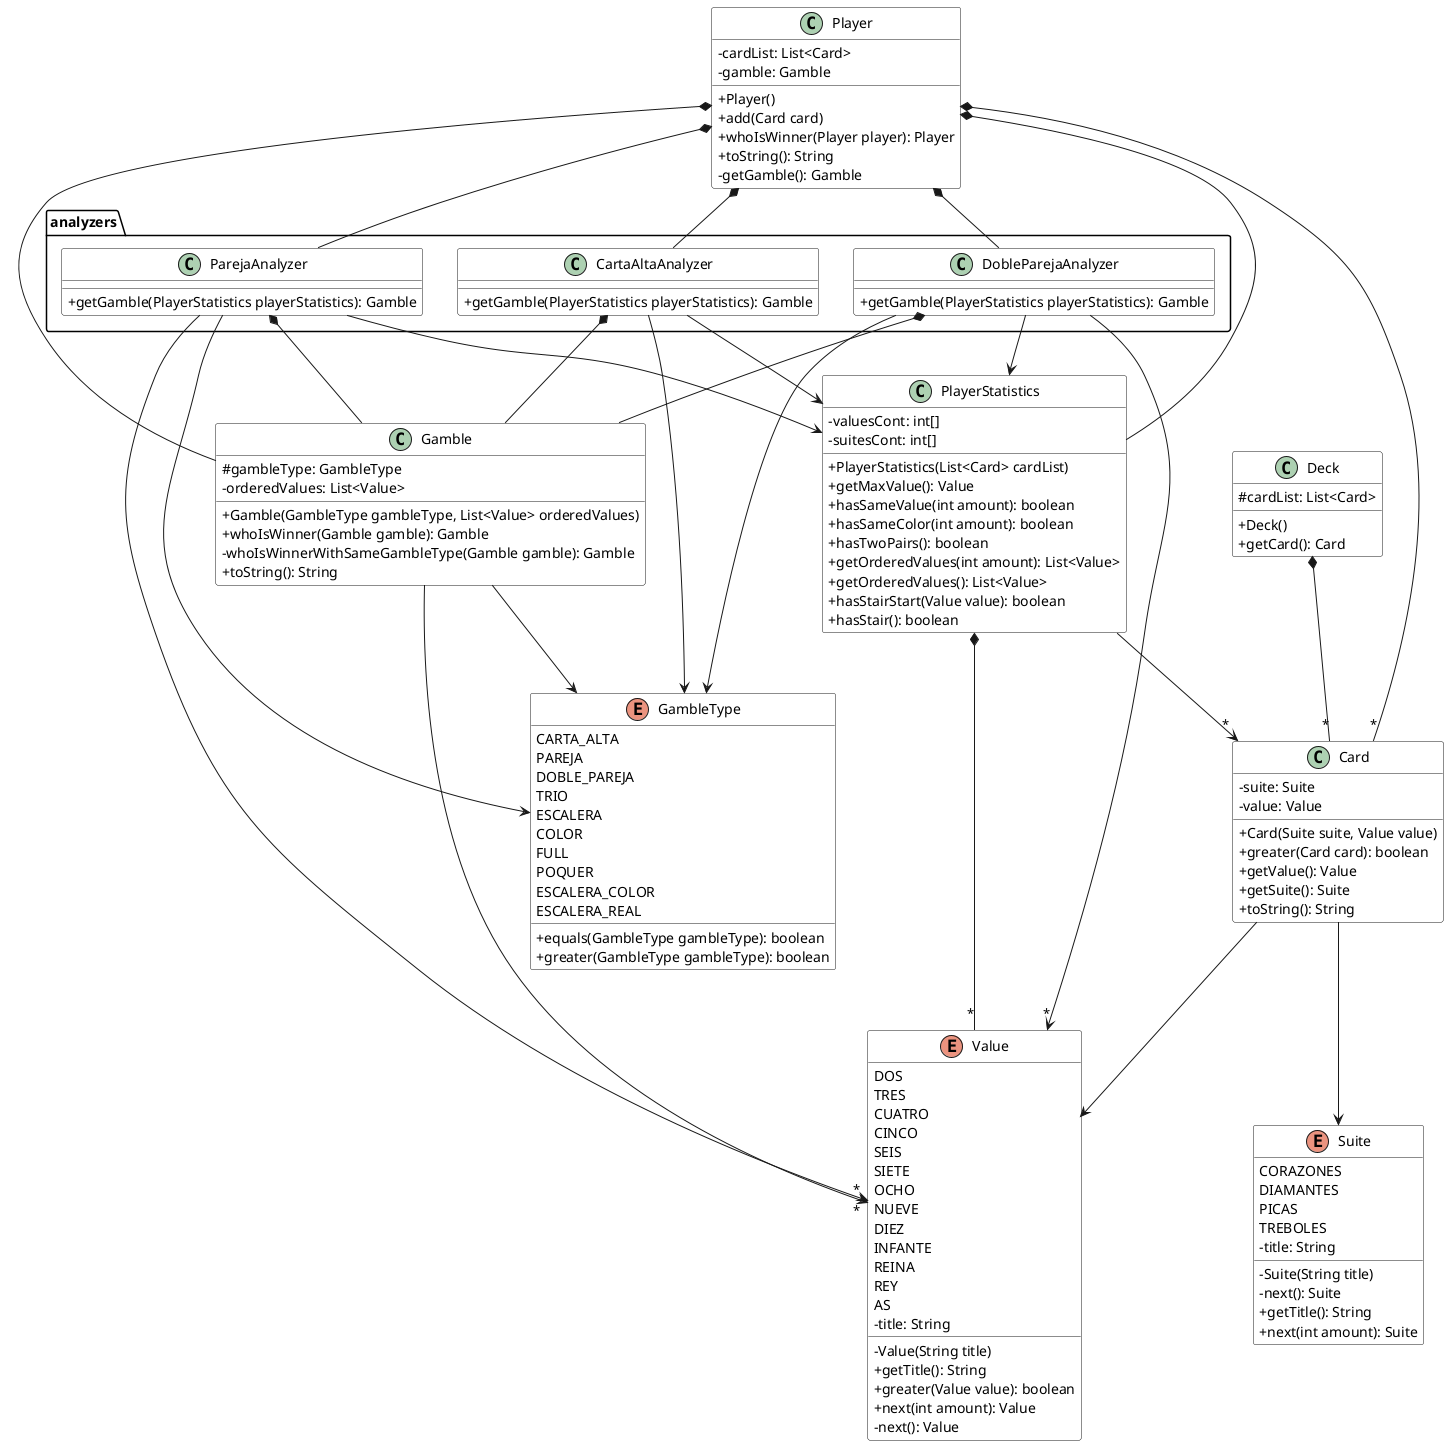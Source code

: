 @startuml poker
skinparam ClassBackgroundColor white
skinparam classAttributeIconSize 0
show circle

class Deck {
# cardList: List<Card>
+ Deck()
+ getCard(): Card
}

class Card {
- suite: Suite
- value: Value
+ Card(Suite suite, Value value)
+ greater(Card card): boolean
+ getValue(): Value
+ getSuite(): Suite
+ toString(): String
}

enum GambleType {
CARTA_ALTA
PAREJA
DOBLE_PAREJA
TRIO
ESCALERA
COLOR
FULL
POQUER
ESCALERA_COLOR
ESCALERA_REAL
+ equals(GambleType gambleType): boolean
+ greater(GambleType gambleType): boolean
}

class Player {
- cardList: List<Card>
- gamble: Gamble
+ Player()
+ add(Card card)
+ whoIsWinner(Player player): Player
+ toString(): String
- getGamble(): Gamble
}

enum Suite {
CORAZONES
DIAMANTES
PICAS
TREBOLES
- title: String
- Suite(String title)
- next(): Suite
+ getTitle(): String
+ next(int amount): Suite
}

enum Value{
DOS
TRES
CUATRO
CINCO
SEIS
SIETE
OCHO
NUEVE
DIEZ
INFANTE
REINA
REY
AS
- title: String
- Value(String title)
+ getTitle(): String
+ greater(Value value): boolean
+ next(int amount): Value
- next(): Value
}

class Gamble {
# gambleType: GambleType
- orderedValues: List<Value>
+ Gamble(GambleType gambleType, List<Value> orderedValues)
+ whoIsWinner(Gamble gamble): Gamble
- whoIsWinnerWithSameGambleType(Gamble gamble): Gamble
+ toString(): String
}

class PlayerStatistics {
- valuesCont: int[]
- suitesCont: int[]
+ PlayerStatistics(List<Card> cardList)
+ getMaxValue(): Value
+ hasSameValue(int amount): boolean
+ hasSameColor(int amount): boolean
+ hasTwoPairs(): boolean
+ getOrderedValues(int amount): List<Value>
+ getOrderedValues(): List<Value>
+ hasStairStart(Value value): boolean
+ hasStair(): boolean
}

package analyzers {
    class CartaAltaAnalyzer {
    + getGamble(PlayerStatistics playerStatistics): Gamble
    }
    class ParejaAnalyzer {
    + getGamble(PlayerStatistics playerStatistics): Gamble
    }
    class DobleParejaAnalyzer {
    + getGamble(PlayerStatistics playerStatistics): Gamble
    }
}

Deck *-d- "*" Card

Player *-d- "*" Card
Player *-r- Gamble
Player *-d- PlayerStatistics
Player *-d- CartaAltaAnalyzer
Player *-d- DobleParejaAnalyzer
Player *-d- ParejaAnalyzer

PlayerStatistics -d-> "*" Card
PlayerStatistics *-d- "*" Value

Gamble -d-> GambleType
Gamble -d-> "*" Value

Card -d-> Value
Card -d-> Suite


CartaAltaAnalyzer -d-> PlayerStatistics
CartaAltaAnalyzer *-d- Gamble
CartaAltaAnalyzer -d-> GambleType

DobleParejaAnalyzer -d-> PlayerStatistics
DobleParejaAnalyzer *-d- Gamble
DobleParejaAnalyzer -d-> GambleType
DobleParejaAnalyzer -d-> "*" Value

ParejaAnalyzer -d-> PlayerStatistics
ParejaAnalyzer *-d- Gamble
ParejaAnalyzer -d-> GambleType
ParejaAnalyzer -d-> "*" Value

@enduml